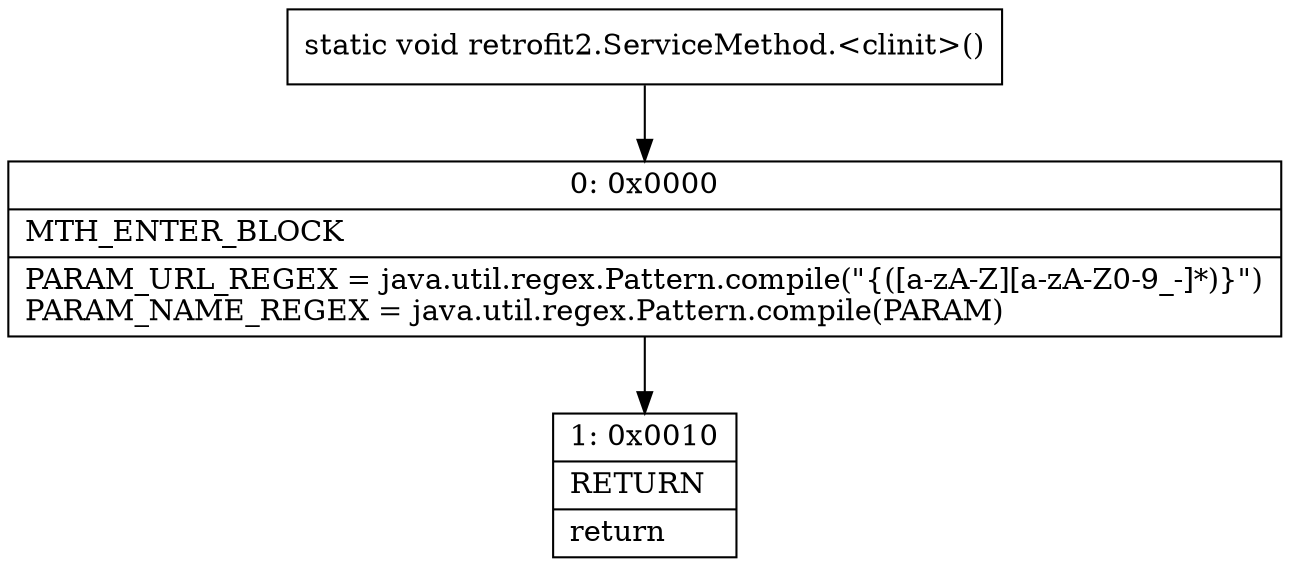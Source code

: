digraph "CFG forretrofit2.ServiceMethod.\<clinit\>()V" {
Node_0 [shape=record,label="{0\:\ 0x0000|MTH_ENTER_BLOCK\l|PARAM_URL_REGEX = java.util.regex.Pattern.compile(\"\{([a\-zA\-Z][a\-zA\-Z0\-9_\-]*)\}\")\lPARAM_NAME_REGEX = java.util.regex.Pattern.compile(PARAM)\l}"];
Node_1 [shape=record,label="{1\:\ 0x0010|RETURN\l|return\l}"];
MethodNode[shape=record,label="{static void retrofit2.ServiceMethod.\<clinit\>() }"];
MethodNode -> Node_0;
Node_0 -> Node_1;
}

